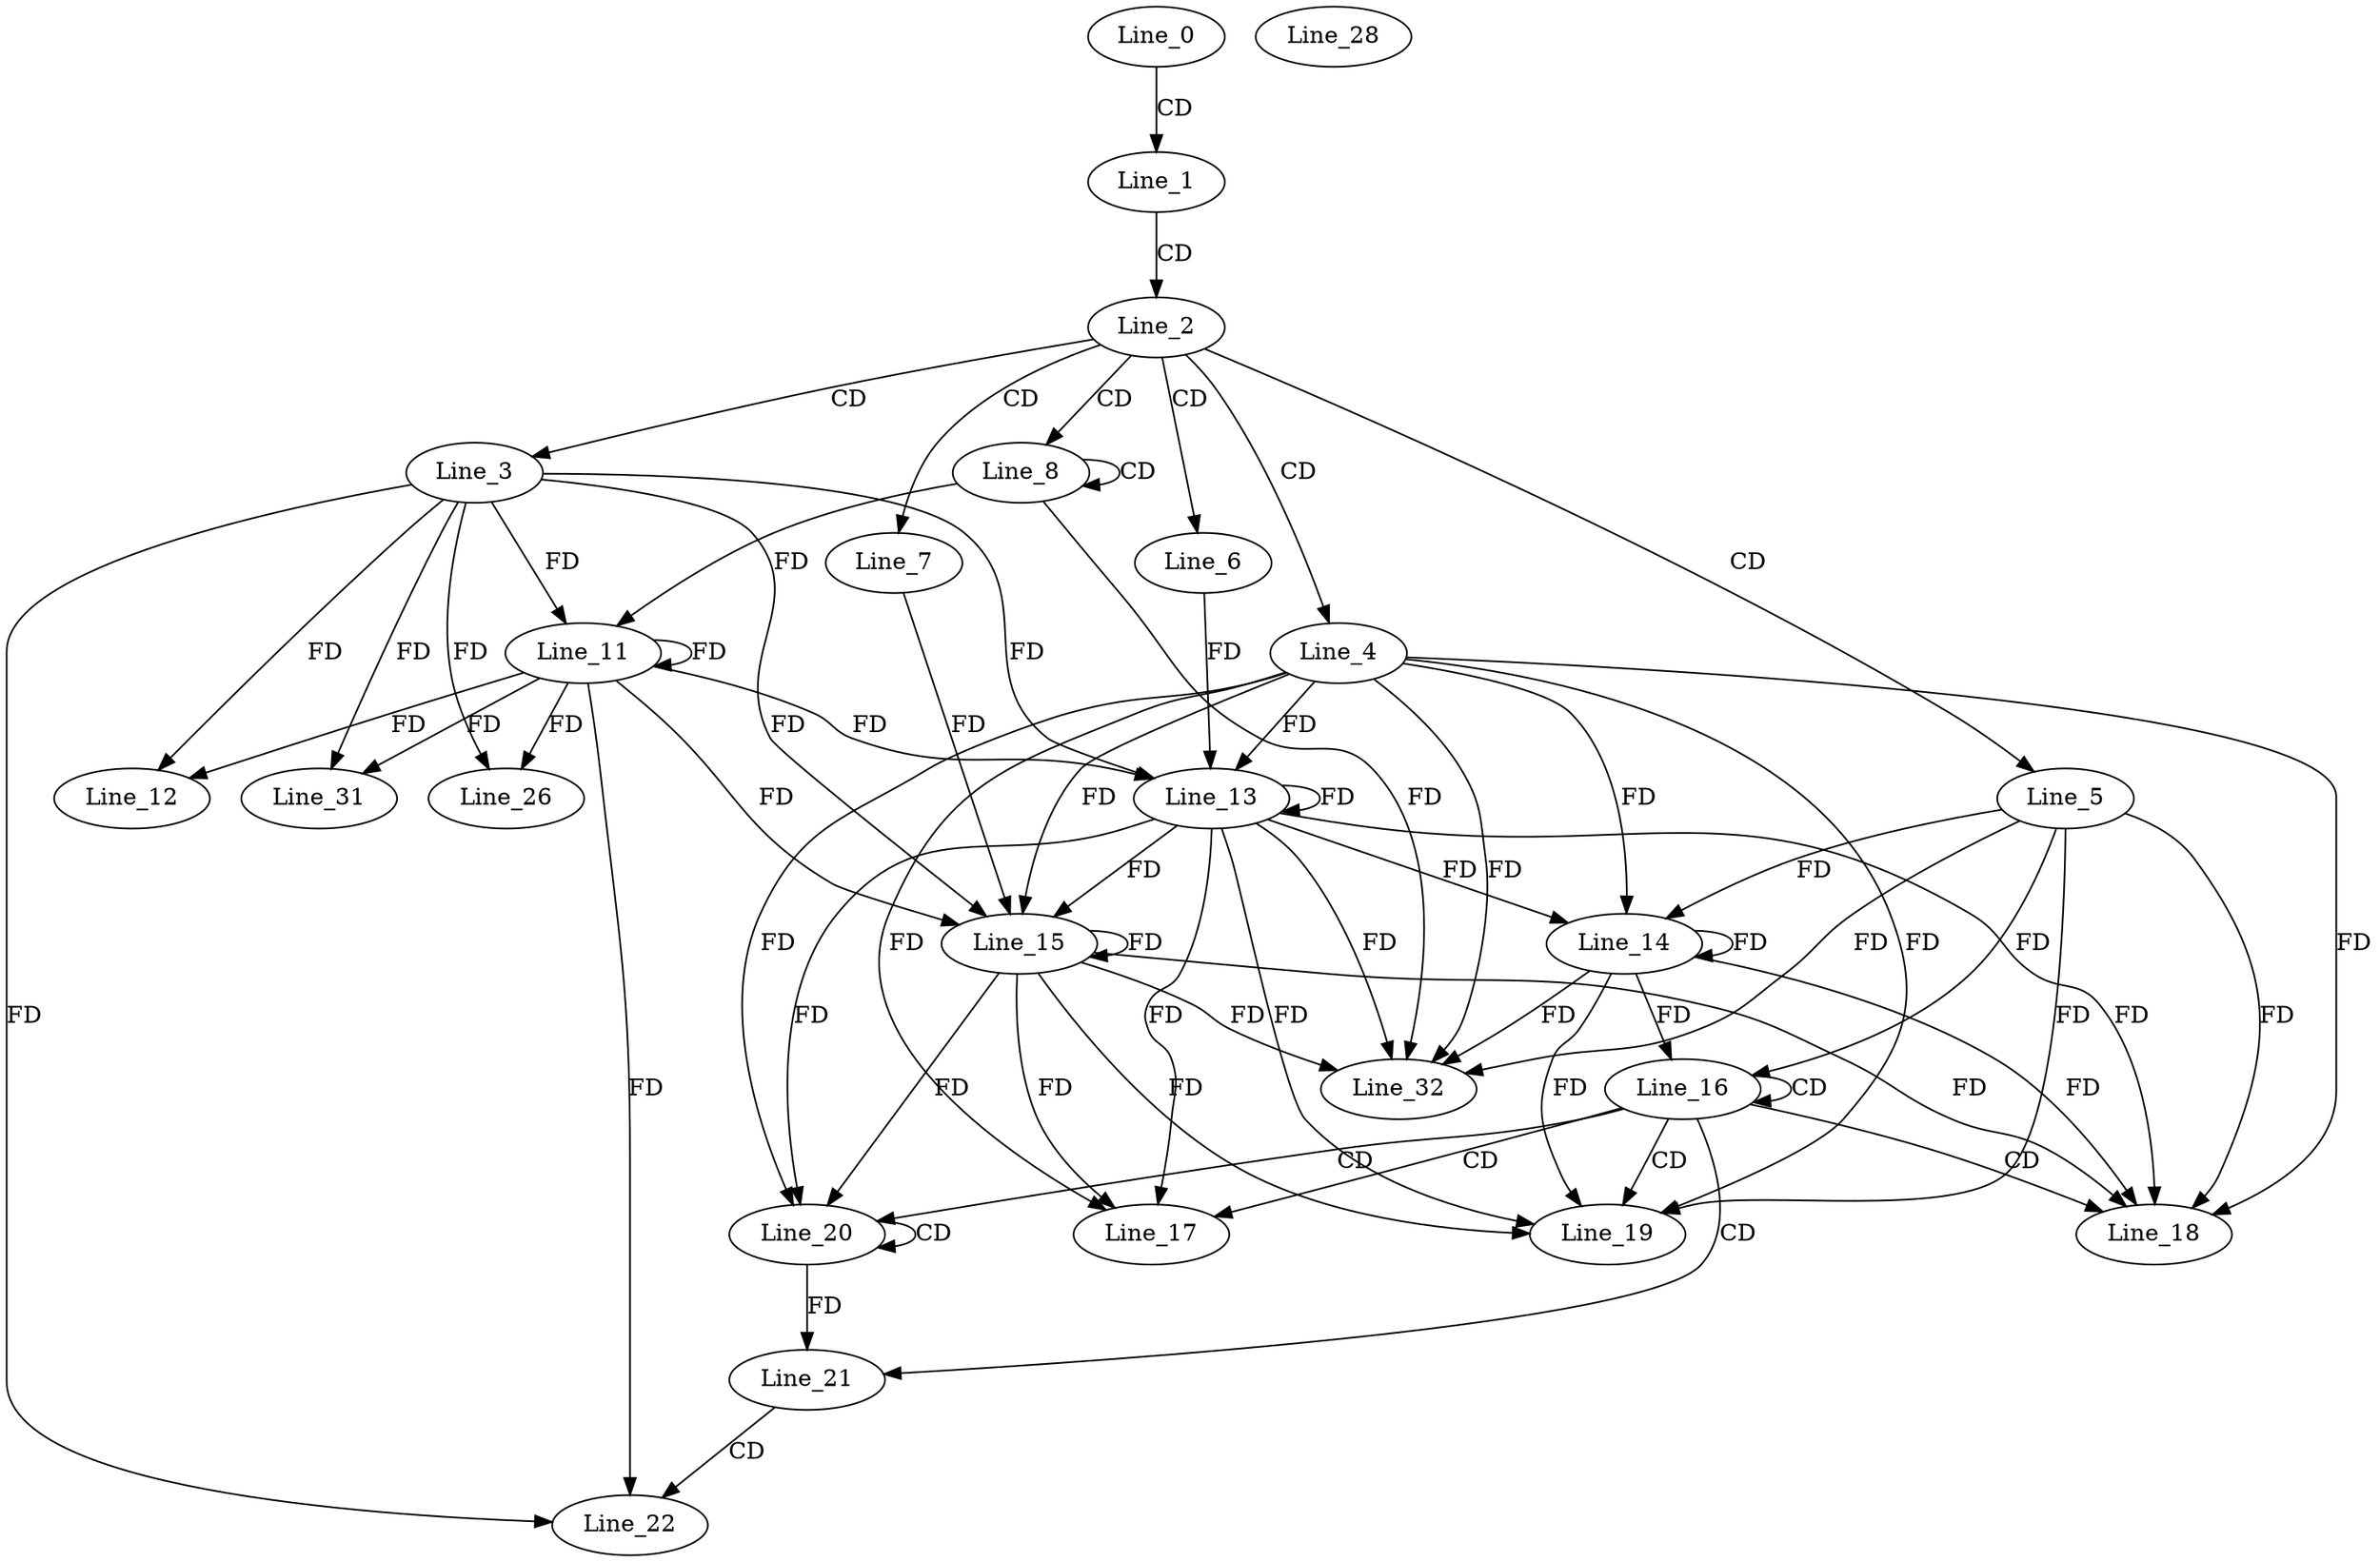 digraph G {
  Line_0;
  Line_1;
  Line_2;
  Line_3;
  Line_4;
  Line_5;
  Line_6;
  Line_7;
  Line_8;
  Line_8;
  Line_11;
  Line_11;
  Line_12;
  Line_13;
  Line_13;
  Line_14;
  Line_14;
  Line_15;
  Line_15;
  Line_16;
  Line_16;
  Line_17;
  Line_18;
  Line_18;
  Line_19;
  Line_19;
  Line_20;
  Line_20;
  Line_21;
  Line_22;
  Line_26;
  Line_28;
  Line_31;
  Line_32;
  Line_0 -> Line_1 [ label="CD" ];
  Line_1 -> Line_2 [ label="CD" ];
  Line_2 -> Line_3 [ label="CD" ];
  Line_2 -> Line_4 [ label="CD" ];
  Line_2 -> Line_5 [ label="CD" ];
  Line_2 -> Line_6 [ label="CD" ];
  Line_2 -> Line_7 [ label="CD" ];
  Line_2 -> Line_8 [ label="CD" ];
  Line_8 -> Line_8 [ label="CD" ];
  Line_3 -> Line_11 [ label="FD" ];
  Line_11 -> Line_11 [ label="FD" ];
  Line_8 -> Line_11 [ label="FD" ];
  Line_3 -> Line_12 [ label="FD" ];
  Line_11 -> Line_12 [ label="FD" ];
  Line_4 -> Line_13 [ label="FD" ];
  Line_13 -> Line_13 [ label="FD" ];
  Line_3 -> Line_13 [ label="FD" ];
  Line_11 -> Line_13 [ label="FD" ];
  Line_6 -> Line_13 [ label="FD" ];
  Line_5 -> Line_14 [ label="FD" ];
  Line_14 -> Line_14 [ label="FD" ];
  Line_4 -> Line_14 [ label="FD" ];
  Line_13 -> Line_14 [ label="FD" ];
  Line_4 -> Line_15 [ label="FD" ];
  Line_13 -> Line_15 [ label="FD" ];
  Line_15 -> Line_15 [ label="FD" ];
  Line_3 -> Line_15 [ label="FD" ];
  Line_11 -> Line_15 [ label="FD" ];
  Line_7 -> Line_15 [ label="FD" ];
  Line_16 -> Line_16 [ label="CD" ];
  Line_5 -> Line_16 [ label="FD" ];
  Line_14 -> Line_16 [ label="FD" ];
  Line_16 -> Line_17 [ label="CD" ];
  Line_4 -> Line_17 [ label="FD" ];
  Line_13 -> Line_17 [ label="FD" ];
  Line_15 -> Line_17 [ label="FD" ];
  Line_16 -> Line_18 [ label="CD" ];
  Line_4 -> Line_18 [ label="FD" ];
  Line_13 -> Line_18 [ label="FD" ];
  Line_15 -> Line_18 [ label="FD" ];
  Line_5 -> Line_18 [ label="FD" ];
  Line_14 -> Line_18 [ label="FD" ];
  Line_16 -> Line_19 [ label="CD" ];
  Line_4 -> Line_19 [ label="FD" ];
  Line_13 -> Line_19 [ label="FD" ];
  Line_15 -> Line_19 [ label="FD" ];
  Line_5 -> Line_19 [ label="FD" ];
  Line_14 -> Line_19 [ label="FD" ];
  Line_16 -> Line_20 [ label="CD" ];
  Line_20 -> Line_20 [ label="CD" ];
  Line_4 -> Line_20 [ label="FD" ];
  Line_13 -> Line_20 [ label="FD" ];
  Line_15 -> Line_20 [ label="FD" ];
  Line_16 -> Line_21 [ label="CD" ];
  Line_20 -> Line_21 [ label="FD" ];
  Line_21 -> Line_22 [ label="CD" ];
  Line_3 -> Line_22 [ label="FD" ];
  Line_11 -> Line_22 [ label="FD" ];
  Line_3 -> Line_26 [ label="FD" ];
  Line_11 -> Line_26 [ label="FD" ];
  Line_3 -> Line_31 [ label="FD" ];
  Line_11 -> Line_31 [ label="FD" ];
  Line_8 -> Line_32 [ label="FD" ];
  Line_4 -> Line_32 [ label="FD" ];
  Line_13 -> Line_32 [ label="FD" ];
  Line_15 -> Line_32 [ label="FD" ];
  Line_5 -> Line_32 [ label="FD" ];
  Line_14 -> Line_32 [ label="FD" ];
}
